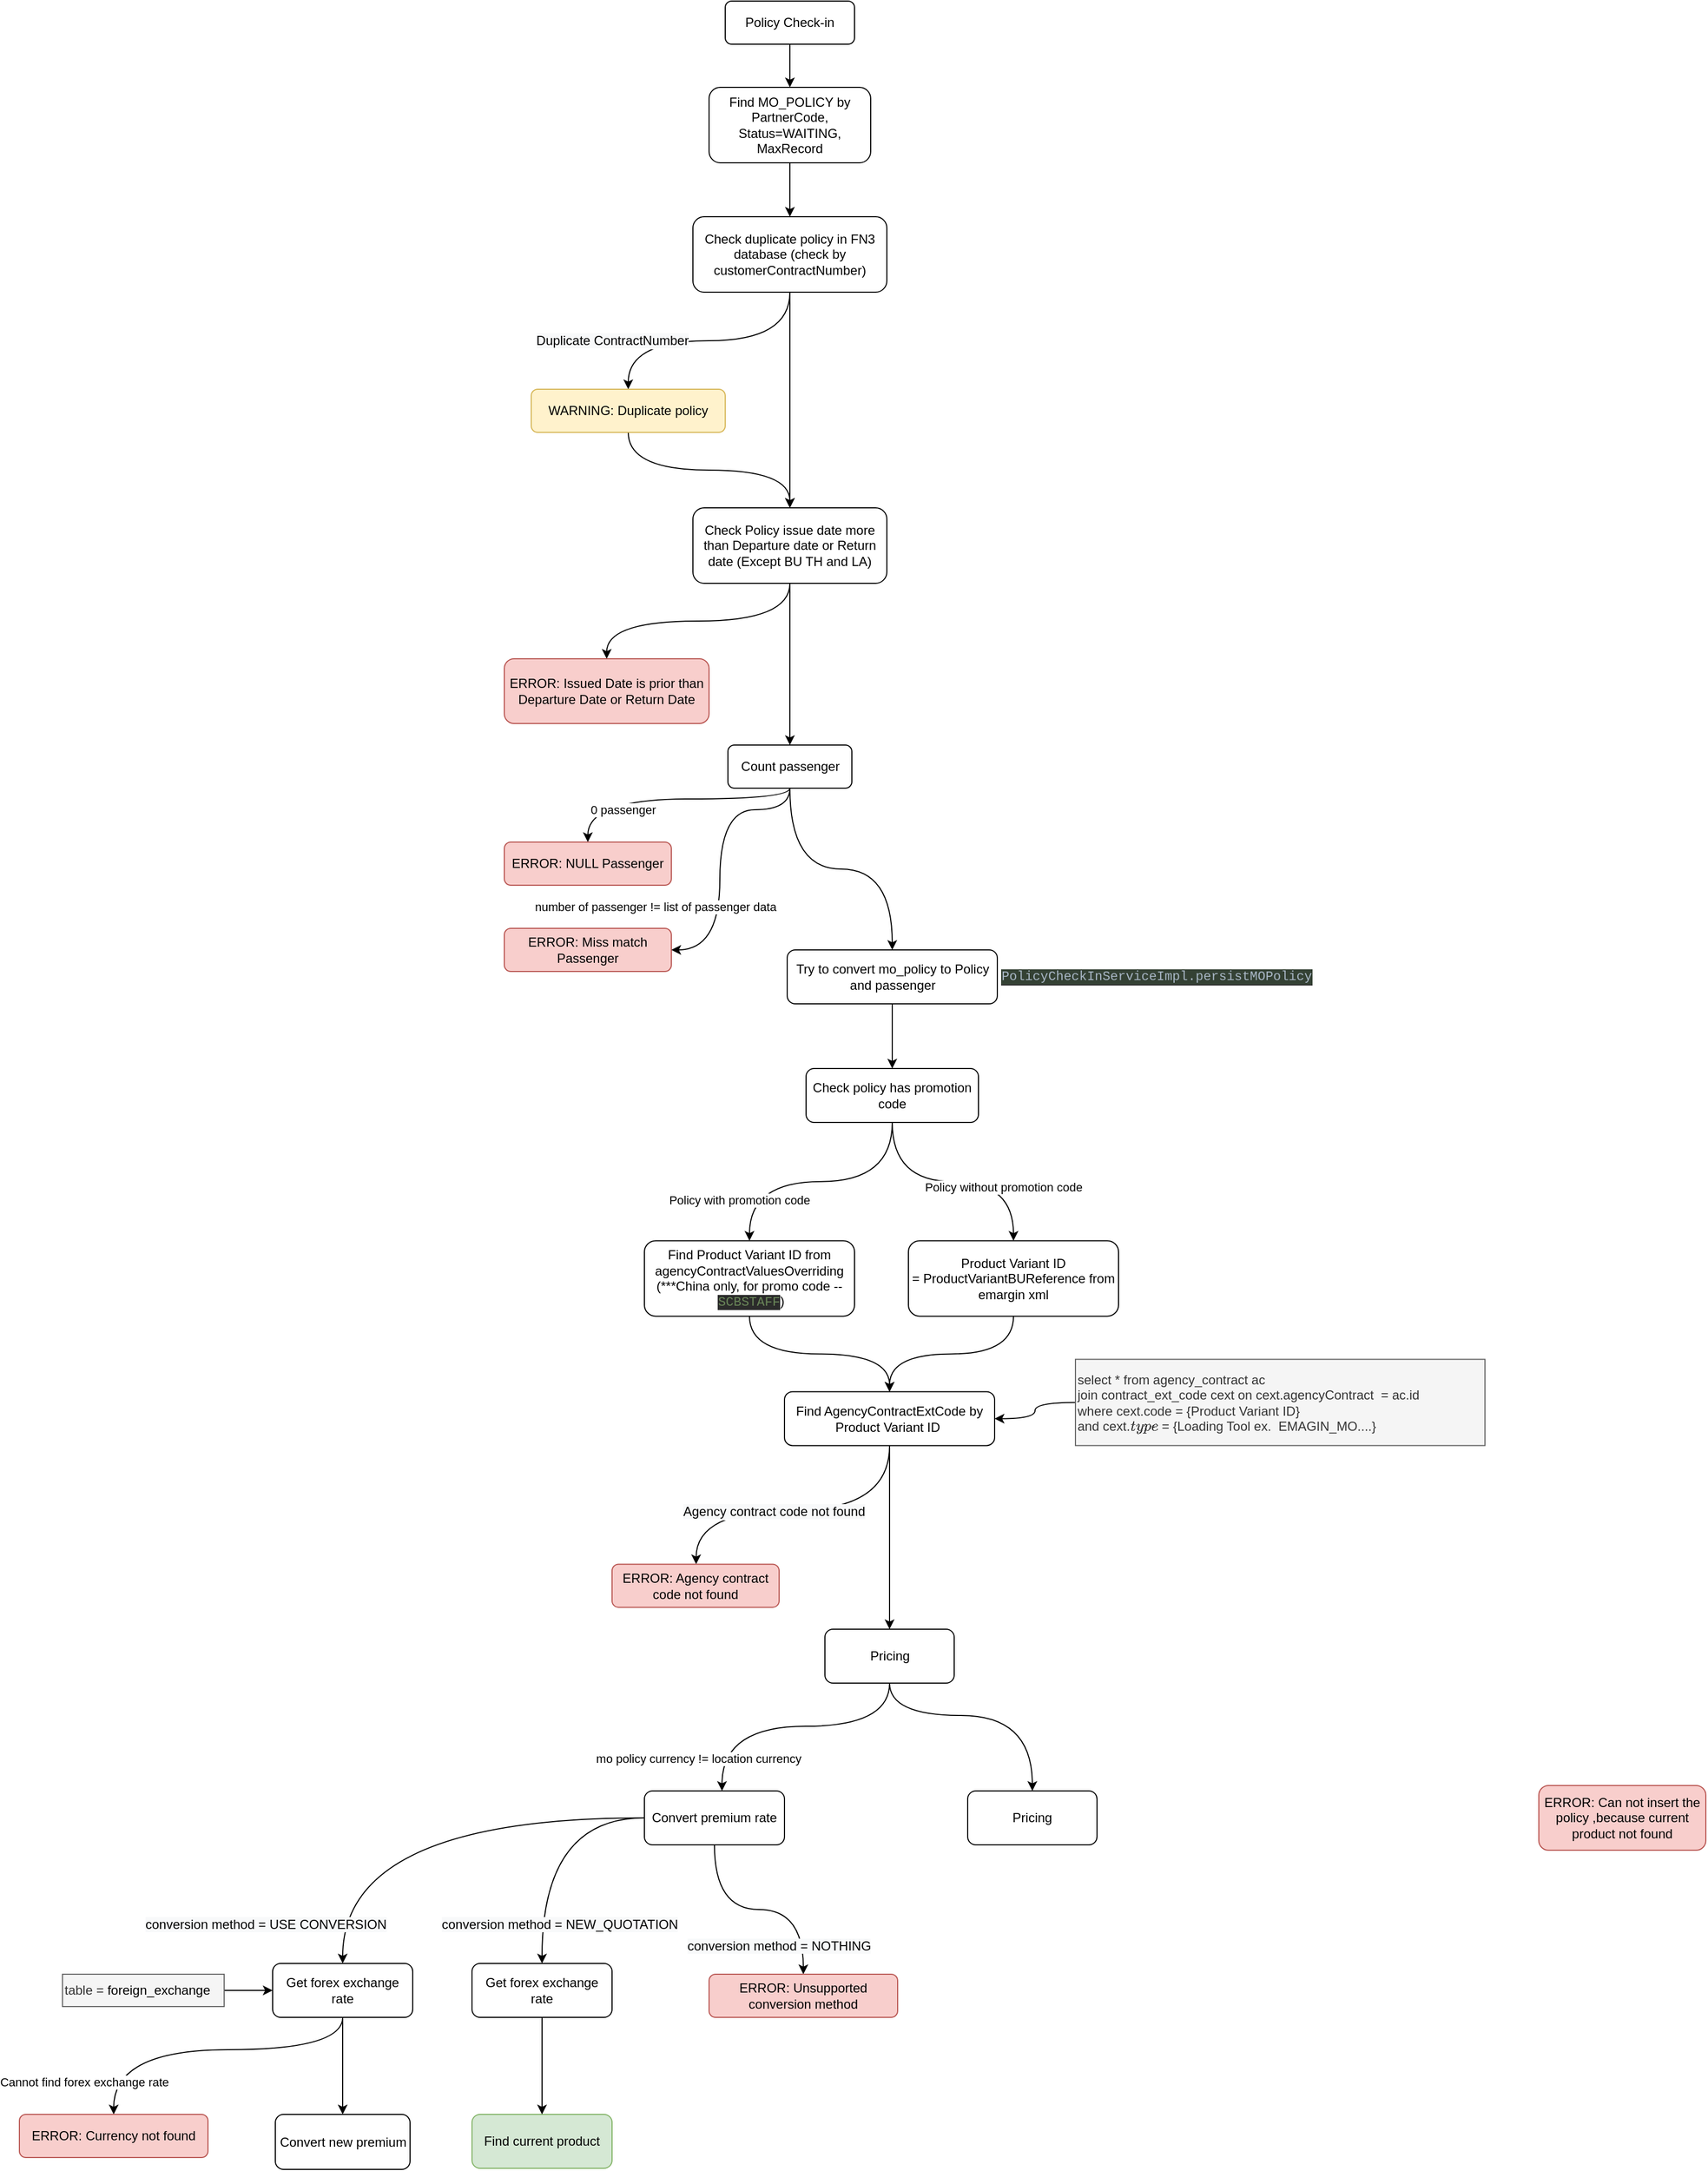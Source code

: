 <mxfile version="13.3.6" type="github">
  <diagram id="vnzw8bJyzcfGwnLZNMbN" name="Page-1">
    <mxGraphModel dx="3045" dy="936" grid="1" gridSize="10" guides="1" tooltips="1" connect="1" arrows="1" fold="1" page="1" pageScale="1" pageWidth="850" pageHeight="1100" math="0" shadow="0">
      <root>
        <mxCell id="0" />
        <mxCell id="1" parent="0" />
        <mxCell id="llFSsDkDVZEDRW2Oa7an-2" value="Policy Check-in" style="rounded=1;whiteSpace=wrap;html=1;" parent="1" vertex="1">
          <mxGeometry x="245" y="140" width="120" height="40" as="geometry" />
        </mxCell>
        <mxCell id="llFSsDkDVZEDRW2Oa7an-4" style="edgeStyle=orthogonalEdgeStyle;rounded=0;orthogonalLoop=1;jettySize=auto;html=1;entryX=0.5;entryY=1;entryDx=0;entryDy=0;curved=1;endArrow=none;endFill=0;startArrow=classic;startFill=1;" parent="1" source="llFSsDkDVZEDRW2Oa7an-3" target="llFSsDkDVZEDRW2Oa7an-2" edge="1">
          <mxGeometry relative="1" as="geometry" />
        </mxCell>
        <mxCell id="llFSsDkDVZEDRW2Oa7an-6" style="edgeStyle=orthogonalEdgeStyle;curved=1;rounded=0;orthogonalLoop=1;jettySize=auto;html=1;entryX=0.5;entryY=0;entryDx=0;entryDy=0;endArrow=classic;endFill=1;" parent="1" source="llFSsDkDVZEDRW2Oa7an-3" target="llFSsDkDVZEDRW2Oa7an-5" edge="1">
          <mxGeometry relative="1" as="geometry" />
        </mxCell>
        <mxCell id="llFSsDkDVZEDRW2Oa7an-3" value="Find MO_POLICY by PartnerCode, Status=WAITING, MaxRecord" style="rounded=1;whiteSpace=wrap;html=1;" parent="1" vertex="1">
          <mxGeometry x="230" y="220" width="150" height="70" as="geometry" />
        </mxCell>
        <mxCell id="llFSsDkDVZEDRW2Oa7an-9" style="edgeStyle=orthogonalEdgeStyle;curved=1;rounded=0;orthogonalLoop=1;jettySize=auto;html=1;entryX=0.5;entryY=0;entryDx=0;entryDy=0;startArrow=none;startFill=0;endArrow=classic;endFill=1;" parent="1" source="llFSsDkDVZEDRW2Oa7an-5" target="llFSsDkDVZEDRW2Oa7an-7" edge="1">
          <mxGeometry relative="1" as="geometry" />
        </mxCell>
        <mxCell id="llFSsDkDVZEDRW2Oa7an-13" value="&lt;span style=&quot;font-size: 12px ; background-color: rgb(248 , 249 , 250)&quot;&gt;Duplicate&amp;nbsp;&lt;/span&gt;&lt;span style=&quot;font-size: 12px ; background-color: rgb(248 , 249 , 250)&quot;&gt;ContractNumber&lt;/span&gt;" style="edgeLabel;html=1;align=center;verticalAlign=middle;resizable=0;points=[];" parent="llFSsDkDVZEDRW2Oa7an-9" vertex="1" connectable="0">
          <mxGeometry x="0.16" relative="1" as="geometry">
            <mxPoint x="-71" as="offset" />
          </mxGeometry>
        </mxCell>
        <mxCell id="llFSsDkDVZEDRW2Oa7an-10" style="edgeStyle=orthogonalEdgeStyle;curved=1;rounded=0;orthogonalLoop=1;jettySize=auto;html=1;startArrow=none;startFill=0;endArrow=classic;endFill=1;" parent="1" source="llFSsDkDVZEDRW2Oa7an-5" target="llFSsDkDVZEDRW2Oa7an-8" edge="1">
          <mxGeometry relative="1" as="geometry" />
        </mxCell>
        <mxCell id="llFSsDkDVZEDRW2Oa7an-5" value="Check duplicate policy in FN3 database (check by customerContractNumber)" style="rounded=1;whiteSpace=wrap;html=1;" parent="1" vertex="1">
          <mxGeometry x="215" y="340" width="180" height="70" as="geometry" />
        </mxCell>
        <mxCell id="llFSsDkDVZEDRW2Oa7an-12" style="edgeStyle=orthogonalEdgeStyle;curved=1;rounded=0;orthogonalLoop=1;jettySize=auto;html=1;entryX=0.5;entryY=0;entryDx=0;entryDy=0;startArrow=none;startFill=0;endArrow=classic;endFill=1;" parent="1" source="llFSsDkDVZEDRW2Oa7an-7" target="llFSsDkDVZEDRW2Oa7an-8" edge="1">
          <mxGeometry relative="1" as="geometry" />
        </mxCell>
        <mxCell id="llFSsDkDVZEDRW2Oa7an-7" value="WARNING: Duplicate policy" style="rounded=1;whiteSpace=wrap;html=1;fillColor=#fff2cc;strokeColor=#d6b656;" parent="1" vertex="1">
          <mxGeometry x="65" y="500" width="180" height="40" as="geometry" />
        </mxCell>
        <mxCell id="llFSsDkDVZEDRW2Oa7an-15" style="edgeStyle=orthogonalEdgeStyle;curved=1;rounded=0;orthogonalLoop=1;jettySize=auto;html=1;startArrow=none;startFill=0;endArrow=classic;endFill=1;" parent="1" source="llFSsDkDVZEDRW2Oa7an-8" target="llFSsDkDVZEDRW2Oa7an-14" edge="1">
          <mxGeometry relative="1" as="geometry" />
        </mxCell>
        <mxCell id="llFSsDkDVZEDRW2Oa7an-17" style="edgeStyle=orthogonalEdgeStyle;curved=1;rounded=0;orthogonalLoop=1;jettySize=auto;html=1;entryX=0.5;entryY=0;entryDx=0;entryDy=0;startArrow=none;startFill=0;endArrow=classic;endFill=1;" parent="1" source="llFSsDkDVZEDRW2Oa7an-8" target="llFSsDkDVZEDRW2Oa7an-16" edge="1">
          <mxGeometry relative="1" as="geometry" />
        </mxCell>
        <mxCell id="llFSsDkDVZEDRW2Oa7an-8" value="Check Policy issue date more than Departure date or Return date (Except BU TH and LA)" style="rounded=1;whiteSpace=wrap;html=1;" parent="1" vertex="1">
          <mxGeometry x="215" y="610" width="180" height="70" as="geometry" />
        </mxCell>
        <mxCell id="llFSsDkDVZEDRW2Oa7an-14" value="ERROR: Issued Date is prior than Departure Date or Return Date" style="rounded=1;whiteSpace=wrap;html=1;fillColor=#f8cecc;strokeColor=#b85450;" parent="1" vertex="1">
          <mxGeometry x="40" y="750" width="190" height="60" as="geometry" />
        </mxCell>
        <mxCell id="llFSsDkDVZEDRW2Oa7an-19" style="edgeStyle=orthogonalEdgeStyle;curved=1;rounded=0;orthogonalLoop=1;jettySize=auto;html=1;entryX=0.5;entryY=0;entryDx=0;entryDy=0;startArrow=none;startFill=0;endArrow=classic;endFill=1;" parent="1" source="llFSsDkDVZEDRW2Oa7an-16" target="llFSsDkDVZEDRW2Oa7an-18" edge="1">
          <mxGeometry relative="1" as="geometry">
            <Array as="points">
              <mxPoint x="305" y="880" />
              <mxPoint x="118" y="880" />
            </Array>
          </mxGeometry>
        </mxCell>
        <mxCell id="llFSsDkDVZEDRW2Oa7an-20" value="0 passenger" style="edgeLabel;html=1;align=center;verticalAlign=middle;resizable=0;points=[];" parent="llFSsDkDVZEDRW2Oa7an-19" vertex="1" connectable="0">
          <mxGeometry x="-0.086" y="23" relative="1" as="geometry">
            <mxPoint x="-57" y="-13" as="offset" />
          </mxGeometry>
        </mxCell>
        <mxCell id="llFSsDkDVZEDRW2Oa7an-23" style="edgeStyle=orthogonalEdgeStyle;curved=1;rounded=0;orthogonalLoop=1;jettySize=auto;html=1;startArrow=none;startFill=0;endArrow=classic;endFill=1;" parent="1" source="llFSsDkDVZEDRW2Oa7an-16" target="llFSsDkDVZEDRW2Oa7an-22" edge="1">
          <mxGeometry relative="1" as="geometry">
            <Array as="points">
              <mxPoint x="305" y="890" />
              <mxPoint x="240" y="890" />
              <mxPoint x="240" y="1020" />
            </Array>
          </mxGeometry>
        </mxCell>
        <mxCell id="llFSsDkDVZEDRW2Oa7an-24" value="number of passenger != list of passenger data" style="edgeLabel;html=1;align=center;verticalAlign=middle;resizable=0;points=[];" parent="llFSsDkDVZEDRW2Oa7an-23" vertex="1" connectable="0">
          <mxGeometry x="-0.429" y="1" relative="1" as="geometry">
            <mxPoint x="-71" y="89" as="offset" />
          </mxGeometry>
        </mxCell>
        <mxCell id="n741ubfPJ3tw46yTXTQa-1" style="edgeStyle=orthogonalEdgeStyle;rounded=0;orthogonalLoop=1;jettySize=auto;html=1;curved=1;" edge="1" parent="1" source="llFSsDkDVZEDRW2Oa7an-16" target="llFSsDkDVZEDRW2Oa7an-48">
          <mxGeometry relative="1" as="geometry" />
        </mxCell>
        <mxCell id="llFSsDkDVZEDRW2Oa7an-16" value="Count passenger" style="rounded=1;whiteSpace=wrap;html=1;" parent="1" vertex="1">
          <mxGeometry x="247.5" y="830" width="115" height="40" as="geometry" />
        </mxCell>
        <mxCell id="llFSsDkDVZEDRW2Oa7an-18" value="ERROR: NULL Passenger" style="rounded=1;whiteSpace=wrap;html=1;fillColor=#f8cecc;strokeColor=#b85450;" parent="1" vertex="1">
          <mxGeometry x="40" y="920" width="155" height="40" as="geometry" />
        </mxCell>
        <mxCell id="llFSsDkDVZEDRW2Oa7an-22" value="ERROR: Miss match Passenger" style="rounded=1;whiteSpace=wrap;html=1;fillColor=#f8cecc;strokeColor=#b85450;" parent="1" vertex="1">
          <mxGeometry x="40" y="1000" width="155" height="40" as="geometry" />
        </mxCell>
        <mxCell id="llFSsDkDVZEDRW2Oa7an-28" value="Policy with promotion code" style="edgeStyle=orthogonalEdgeStyle;curved=1;rounded=0;orthogonalLoop=1;jettySize=auto;html=1;entryX=0.5;entryY=0;entryDx=0;entryDy=0;startArrow=none;startFill=0;endArrow=classic;endFill=1;" parent="1" source="llFSsDkDVZEDRW2Oa7an-25" target="llFSsDkDVZEDRW2Oa7an-27" edge="1">
          <mxGeometry x="0.684" y="-10" relative="1" as="geometry">
            <mxPoint as="offset" />
          </mxGeometry>
        </mxCell>
        <mxCell id="llFSsDkDVZEDRW2Oa7an-30" style="edgeStyle=orthogonalEdgeStyle;curved=1;rounded=0;orthogonalLoop=1;jettySize=auto;html=1;startArrow=none;startFill=0;endArrow=classic;endFill=1;" parent="1" source="llFSsDkDVZEDRW2Oa7an-25" target="llFSsDkDVZEDRW2Oa7an-29" edge="1">
          <mxGeometry relative="1" as="geometry" />
        </mxCell>
        <mxCell id="llFSsDkDVZEDRW2Oa7an-31" value="Policy without promotion code" style="edgeLabel;html=1;align=center;verticalAlign=middle;resizable=0;points=[];" parent="llFSsDkDVZEDRW2Oa7an-30" vertex="1" connectable="0">
          <mxGeometry x="0.42" y="-5" relative="1" as="geometry">
            <mxPoint as="offset" />
          </mxGeometry>
        </mxCell>
        <mxCell id="llFSsDkDVZEDRW2Oa7an-25" value="Check policy has promotion code" style="rounded=1;whiteSpace=wrap;html=1;" parent="1" vertex="1">
          <mxGeometry x="320" y="1130" width="160" height="50" as="geometry" />
        </mxCell>
        <mxCell id="llFSsDkDVZEDRW2Oa7an-33" style="edgeStyle=orthogonalEdgeStyle;curved=1;rounded=0;orthogonalLoop=1;jettySize=auto;html=1;entryX=0.5;entryY=0;entryDx=0;entryDy=0;startArrow=none;startFill=0;endArrow=classic;endFill=1;" parent="1" source="llFSsDkDVZEDRW2Oa7an-27" target="llFSsDkDVZEDRW2Oa7an-32" edge="1">
          <mxGeometry relative="1" as="geometry" />
        </mxCell>
        <mxCell id="llFSsDkDVZEDRW2Oa7an-27" value="Find Product Variant ID from agencyContractValuesOverriding (***China only, for promo code --&amp;nbsp;&lt;span style=&quot;color: rgb(106 , 135 , 89) ; background-color: rgb(43 , 43 , 43) ; font-family: &amp;#34;courier new&amp;#34; ; font-size: 9pt&quot;&gt;SCBSTAFF&lt;/span&gt;&lt;span&gt;)&lt;/span&gt;" style="rounded=1;whiteSpace=wrap;html=1;" parent="1" vertex="1">
          <mxGeometry x="170" y="1289.71" width="195" height="70" as="geometry" />
        </mxCell>
        <mxCell id="llFSsDkDVZEDRW2Oa7an-34" style="edgeStyle=orthogonalEdgeStyle;curved=1;rounded=0;orthogonalLoop=1;jettySize=auto;html=1;entryX=0.5;entryY=0;entryDx=0;entryDy=0;startArrow=none;startFill=0;endArrow=classic;endFill=1;" parent="1" source="llFSsDkDVZEDRW2Oa7an-29" target="llFSsDkDVZEDRW2Oa7an-32" edge="1">
          <mxGeometry relative="1" as="geometry" />
        </mxCell>
        <mxCell id="llFSsDkDVZEDRW2Oa7an-29" value="Product Variant ID =&amp;nbsp;ProductVariantBUReference from emargin xml" style="rounded=1;whiteSpace=wrap;html=1;" parent="1" vertex="1">
          <mxGeometry x="415" y="1289.71" width="195" height="70" as="geometry" />
        </mxCell>
        <mxCell id="llFSsDkDVZEDRW2Oa7an-41" style="edgeStyle=orthogonalEdgeStyle;curved=1;rounded=0;orthogonalLoop=1;jettySize=auto;html=1;startArrow=none;startFill=0;endArrow=classic;endFill=1;" parent="1" source="llFSsDkDVZEDRW2Oa7an-32" target="llFSsDkDVZEDRW2Oa7an-39" edge="1">
          <mxGeometry relative="1" as="geometry">
            <Array as="points">
              <mxPoint x="398" y="1539.71" />
              <mxPoint x="218" y="1539.71" />
            </Array>
          </mxGeometry>
        </mxCell>
        <mxCell id="llFSsDkDVZEDRW2Oa7an-42" value="&lt;span style=&quot;font-size: 12px ; background-color: rgb(248 , 249 , 250)&quot;&gt;Agency contract code not found&lt;/span&gt;" style="edgeLabel;html=1;align=center;verticalAlign=middle;resizable=0;points=[];" parent="llFSsDkDVZEDRW2Oa7an-41" vertex="1" connectable="0">
          <mxGeometry x="0.163" y="1" relative="1" as="geometry">
            <mxPoint x="1" as="offset" />
          </mxGeometry>
        </mxCell>
        <mxCell id="n741ubfPJ3tw46yTXTQa-5" style="edgeStyle=orthogonalEdgeStyle;curved=1;rounded=0;orthogonalLoop=1;jettySize=auto;html=1;entryX=0.5;entryY=0;entryDx=0;entryDy=0;" edge="1" parent="1" source="llFSsDkDVZEDRW2Oa7an-32" target="n741ubfPJ3tw46yTXTQa-4">
          <mxGeometry relative="1" as="geometry" />
        </mxCell>
        <mxCell id="llFSsDkDVZEDRW2Oa7an-32" value="Find AgencyContractExtCode by Product Variant ID&amp;nbsp;" style="rounded=1;whiteSpace=wrap;html=1;" parent="1" vertex="1">
          <mxGeometry x="300" y="1429.71" width="195" height="50" as="geometry" />
        </mxCell>
        <mxCell id="llFSsDkDVZEDRW2Oa7an-37" style="edgeStyle=orthogonalEdgeStyle;curved=1;rounded=0;orthogonalLoop=1;jettySize=auto;html=1;entryX=1;entryY=0.5;entryDx=0;entryDy=0;startArrow=none;startFill=0;endArrow=classic;endFill=1;" parent="1" source="llFSsDkDVZEDRW2Oa7an-36" target="llFSsDkDVZEDRW2Oa7an-32" edge="1">
          <mxGeometry relative="1" as="geometry" />
        </mxCell>
        <mxCell id="llFSsDkDVZEDRW2Oa7an-36" value="&lt;div&gt;select * from agency_contract ac&amp;nbsp;&lt;/div&gt;&lt;div&gt;join contract_ext_code cext on cext.agencyContract&amp;nbsp; = ac.id&amp;nbsp;&lt;/div&gt;&lt;div&gt;where cext.code = {Product Variant ID}&lt;/div&gt;&lt;div&gt;and cext.`type` = {Loading Tool ex.&amp;nbsp; EMAGIN_MO....}&lt;/div&gt;" style="rounded=0;whiteSpace=wrap;html=1;align=left;fillColor=#f5f5f5;strokeColor=#666666;fontColor=#333333;" parent="1" vertex="1">
          <mxGeometry x="570" y="1399.71" width="380" height="80" as="geometry" />
        </mxCell>
        <mxCell id="llFSsDkDVZEDRW2Oa7an-39" value="ERROR: Agency contract code not found" style="rounded=1;whiteSpace=wrap;html=1;fillColor=#f8cecc;strokeColor=#b85450;" parent="1" vertex="1">
          <mxGeometry x="140" y="1589.71" width="155" height="40" as="geometry" />
        </mxCell>
        <mxCell id="llFSsDkDVZEDRW2Oa7an-43" value="Find current product" style="rounded=1;whiteSpace=wrap;html=1;fillColor=#d5e8d4;strokeColor=#82b366;" parent="1" vertex="1">
          <mxGeometry x="10" y="2100" width="130" height="50" as="geometry" />
        </mxCell>
        <mxCell id="llFSsDkDVZEDRW2Oa7an-45" value="ERROR: Can not insert the policy ,because current product not found" style="rounded=1;whiteSpace=wrap;html=1;fillColor=#f8cecc;strokeColor=#b85450;" parent="1" vertex="1">
          <mxGeometry x="1000" y="1795" width="155" height="60" as="geometry" />
        </mxCell>
        <mxCell id="n741ubfPJ3tw46yTXTQa-2" style="edgeStyle=orthogonalEdgeStyle;curved=1;rounded=0;orthogonalLoop=1;jettySize=auto;html=1;entryX=0.5;entryY=0;entryDx=0;entryDy=0;" edge="1" parent="1" source="llFSsDkDVZEDRW2Oa7an-48" target="llFSsDkDVZEDRW2Oa7an-25">
          <mxGeometry relative="1" as="geometry" />
        </mxCell>
        <mxCell id="llFSsDkDVZEDRW2Oa7an-48" value="Try to convert mo_policy to Policy and passenger" style="rounded=1;whiteSpace=wrap;html=1;" parent="1" vertex="1">
          <mxGeometry x="302.5" y="1020" width="195" height="50" as="geometry" />
        </mxCell>
        <mxCell id="n741ubfPJ3tw46yTXTQa-3" value="&lt;pre style=&quot;background-color: #2b2b2b ; color: #a9b7c6 ; font-family: &amp;#34;courier new&amp;#34; ; font-size: 9.0pt&quot;&gt;&lt;span style=&quot;background-color: #344134&quot;&gt;PolicyCheckInServiceImpl.persistMOPolicy&lt;/span&gt;&lt;/pre&gt;" style="text;html=1;align=center;verticalAlign=middle;resizable=0;points=[];autosize=1;" vertex="1" parent="1">
          <mxGeometry x="495" y="1025" width="300" height="40" as="geometry" />
        </mxCell>
        <mxCell id="n741ubfPJ3tw46yTXTQa-9" value="mo policy currency != location currency" style="edgeStyle=orthogonalEdgeStyle;curved=1;rounded=0;orthogonalLoop=1;jettySize=auto;html=1;" edge="1" parent="1" source="n741ubfPJ3tw46yTXTQa-4" target="n741ubfPJ3tw46yTXTQa-6">
          <mxGeometry x="0.765" y="-22" relative="1" as="geometry">
            <Array as="points">
              <mxPoint x="398" y="1740" />
              <mxPoint x="242" y="1740" />
            </Array>
            <mxPoint as="offset" />
          </mxGeometry>
        </mxCell>
        <mxCell id="n741ubfPJ3tw46yTXTQa-10" style="edgeStyle=orthogonalEdgeStyle;curved=1;rounded=0;orthogonalLoop=1;jettySize=auto;html=1;entryX=0.5;entryY=0;entryDx=0;entryDy=0;" edge="1" parent="1" source="n741ubfPJ3tw46yTXTQa-4" target="n741ubfPJ3tw46yTXTQa-7">
          <mxGeometry relative="1" as="geometry">
            <Array as="points">
              <mxPoint x="398" y="1730" />
              <mxPoint x="530" y="1730" />
            </Array>
          </mxGeometry>
        </mxCell>
        <mxCell id="n741ubfPJ3tw46yTXTQa-4" value="Pricing" style="rounded=1;whiteSpace=wrap;html=1;" vertex="1" parent="1">
          <mxGeometry x="337.5" y="1650" width="120" height="50" as="geometry" />
        </mxCell>
        <mxCell id="n741ubfPJ3tw46yTXTQa-15" style="edgeStyle=orthogonalEdgeStyle;curved=1;rounded=0;orthogonalLoop=1;jettySize=auto;html=1;entryX=0.5;entryY=0;entryDx=0;entryDy=0;" edge="1" parent="1" source="n741ubfPJ3tw46yTXTQa-6" target="n741ubfPJ3tw46yTXTQa-11">
          <mxGeometry relative="1" as="geometry" />
        </mxCell>
        <mxCell id="n741ubfPJ3tw46yTXTQa-23" style="edgeStyle=orthogonalEdgeStyle;curved=1;rounded=0;orthogonalLoop=1;jettySize=auto;html=1;entryX=0.5;entryY=0;entryDx=0;entryDy=0;" edge="1" parent="1" source="n741ubfPJ3tw46yTXTQa-6" target="n741ubfPJ3tw46yTXTQa-22">
          <mxGeometry relative="1" as="geometry" />
        </mxCell>
        <mxCell id="n741ubfPJ3tw46yTXTQa-32" style="edgeStyle=orthogonalEdgeStyle;curved=1;rounded=0;orthogonalLoop=1;jettySize=auto;html=1;entryX=0.5;entryY=0;entryDx=0;entryDy=0;" edge="1" parent="1" source="n741ubfPJ3tw46yTXTQa-6" target="n741ubfPJ3tw46yTXTQa-31">
          <mxGeometry relative="1" as="geometry" />
        </mxCell>
        <mxCell id="n741ubfPJ3tw46yTXTQa-6" value="Convert premium rate" style="rounded=1;whiteSpace=wrap;html=1;" vertex="1" parent="1">
          <mxGeometry x="170" y="1800" width="130" height="50" as="geometry" />
        </mxCell>
        <mxCell id="n741ubfPJ3tw46yTXTQa-7" value="Pricing" style="rounded=1;whiteSpace=wrap;html=1;" vertex="1" parent="1">
          <mxGeometry x="470" y="1800" width="120" height="50" as="geometry" />
        </mxCell>
        <mxCell id="n741ubfPJ3tw46yTXTQa-21" style="edgeStyle=orthogonalEdgeStyle;curved=1;rounded=0;orthogonalLoop=1;jettySize=auto;html=1;entryX=0.5;entryY=0;entryDx=0;entryDy=0;" edge="1" parent="1" source="n741ubfPJ3tw46yTXTQa-11" target="n741ubfPJ3tw46yTXTQa-19">
          <mxGeometry relative="1" as="geometry" />
        </mxCell>
        <mxCell id="n741ubfPJ3tw46yTXTQa-29" style="edgeStyle=orthogonalEdgeStyle;curved=1;rounded=0;orthogonalLoop=1;jettySize=auto;html=1;entryX=0.5;entryY=0;entryDx=0;entryDy=0;" edge="1" parent="1" source="n741ubfPJ3tw46yTXTQa-11" target="n741ubfPJ3tw46yTXTQa-25">
          <mxGeometry relative="1" as="geometry">
            <Array as="points">
              <mxPoint x="-110" y="2040" />
              <mxPoint x="-322" y="2040" />
            </Array>
          </mxGeometry>
        </mxCell>
        <mxCell id="n741ubfPJ3tw46yTXTQa-11" value="Get forex exchange rate" style="rounded=1;whiteSpace=wrap;html=1;" vertex="1" parent="1">
          <mxGeometry x="-175" y="1960" width="130" height="50" as="geometry" />
        </mxCell>
        <mxCell id="n741ubfPJ3tw46yTXTQa-14" value="&lt;span style=&quot;color: rgb(0, 0, 0); font-family: helvetica; font-size: 12px; font-style: normal; font-weight: 400; letter-spacing: normal; text-align: center; text-indent: 0px; text-transform: none; word-spacing: 0px; background-color: rgb(248, 249, 250); display: inline; float: none;&quot;&gt;conversion method = USE CONVERSION&lt;/span&gt;" style="text;whiteSpace=wrap;html=1;" vertex="1" parent="1">
          <mxGeometry x="-295" y="1910" width="250" height="30" as="geometry" />
        </mxCell>
        <mxCell id="n741ubfPJ3tw46yTXTQa-18" style="edgeStyle=orthogonalEdgeStyle;curved=1;rounded=0;orthogonalLoop=1;jettySize=auto;html=1;entryX=0;entryY=0.5;entryDx=0;entryDy=0;" edge="1" parent="1" source="n741ubfPJ3tw46yTXTQa-17" target="n741ubfPJ3tw46yTXTQa-11">
          <mxGeometry relative="1" as="geometry" />
        </mxCell>
        <mxCell id="n741ubfPJ3tw46yTXTQa-17" value="table =&amp;nbsp;&lt;span style=&quot;color: rgb(0 , 0 , 0) ; text-align: center&quot;&gt;foreign_exchange&lt;/span&gt;" style="rounded=0;whiteSpace=wrap;html=1;align=left;fillColor=#f5f5f5;strokeColor=#666666;fontColor=#333333;" vertex="1" parent="1">
          <mxGeometry x="-370" y="1970" width="150" height="30" as="geometry" />
        </mxCell>
        <mxCell id="n741ubfPJ3tw46yTXTQa-19" value="Convert new premium" style="rounded=1;whiteSpace=wrap;html=1;" vertex="1" parent="1">
          <mxGeometry x="-172.5" y="2100" width="125" height="51" as="geometry" />
        </mxCell>
        <mxCell id="n741ubfPJ3tw46yTXTQa-30" style="edgeStyle=orthogonalEdgeStyle;curved=1;rounded=0;orthogonalLoop=1;jettySize=auto;html=1;entryX=0.5;entryY=0;entryDx=0;entryDy=0;" edge="1" parent="1" source="n741ubfPJ3tw46yTXTQa-22" target="llFSsDkDVZEDRW2Oa7an-43">
          <mxGeometry relative="1" as="geometry" />
        </mxCell>
        <mxCell id="n741ubfPJ3tw46yTXTQa-22" value="Get forex exchange rate" style="rounded=1;whiteSpace=wrap;html=1;" vertex="1" parent="1">
          <mxGeometry x="10" y="1960" width="130" height="50" as="geometry" />
        </mxCell>
        <mxCell id="n741ubfPJ3tw46yTXTQa-24" value="&lt;span style=&quot;color: rgb(0 , 0 , 0) ; font-family: &amp;#34;helvetica&amp;#34; ; font-size: 12px ; font-style: normal ; font-weight: 400 ; letter-spacing: normal ; text-align: center ; text-indent: 0px ; text-transform: none ; word-spacing: 0px ; background-color: rgb(248 , 249 , 250) ; display: inline ; float: none&quot;&gt;conversion method = NEW_QUOTATION&lt;/span&gt;" style="text;whiteSpace=wrap;html=1;" vertex="1" parent="1">
          <mxGeometry x="-20" y="1910" width="250" height="30" as="geometry" />
        </mxCell>
        <mxCell id="n741ubfPJ3tw46yTXTQa-25" value="ERROR: Currency not found" style="rounded=1;whiteSpace=wrap;html=1;fillColor=#f8cecc;strokeColor=#b85450;" vertex="1" parent="1">
          <mxGeometry x="-410" y="2100" width="175" height="40" as="geometry" />
        </mxCell>
        <mxCell id="n741ubfPJ3tw46yTXTQa-28" value="Cannot find forex exchange rate" style="edgeLabel;html=1;align=center;verticalAlign=middle;resizable=0;points=[];" vertex="1" connectable="0" parent="1">
          <mxGeometry x="-350" y="2069.995" as="geometry" />
        </mxCell>
        <mxCell id="n741ubfPJ3tw46yTXTQa-31" value="ERROR: Unsupported conversion method" style="rounded=1;whiteSpace=wrap;html=1;fillColor=#f8cecc;strokeColor=#b85450;" vertex="1" parent="1">
          <mxGeometry x="230" y="1970" width="175" height="40" as="geometry" />
        </mxCell>
        <mxCell id="n741ubfPJ3tw46yTXTQa-35" value="&lt;span style=&quot;color: rgb(0 , 0 , 0) ; font-family: &amp;#34;helvetica&amp;#34; ; font-size: 12px ; font-style: normal ; font-weight: 400 ; letter-spacing: normal ; text-align: center ; text-indent: 0px ; text-transform: none ; word-spacing: 0px ; background-color: rgb(248 , 249 , 250) ; display: inline ; float: none&quot;&gt;conversion method = NOTHING&lt;/span&gt;" style="text;whiteSpace=wrap;html=1;" vertex="1" parent="1">
          <mxGeometry x="207.5" y="1930" width="250" height="30" as="geometry" />
        </mxCell>
      </root>
    </mxGraphModel>
  </diagram>
</mxfile>
